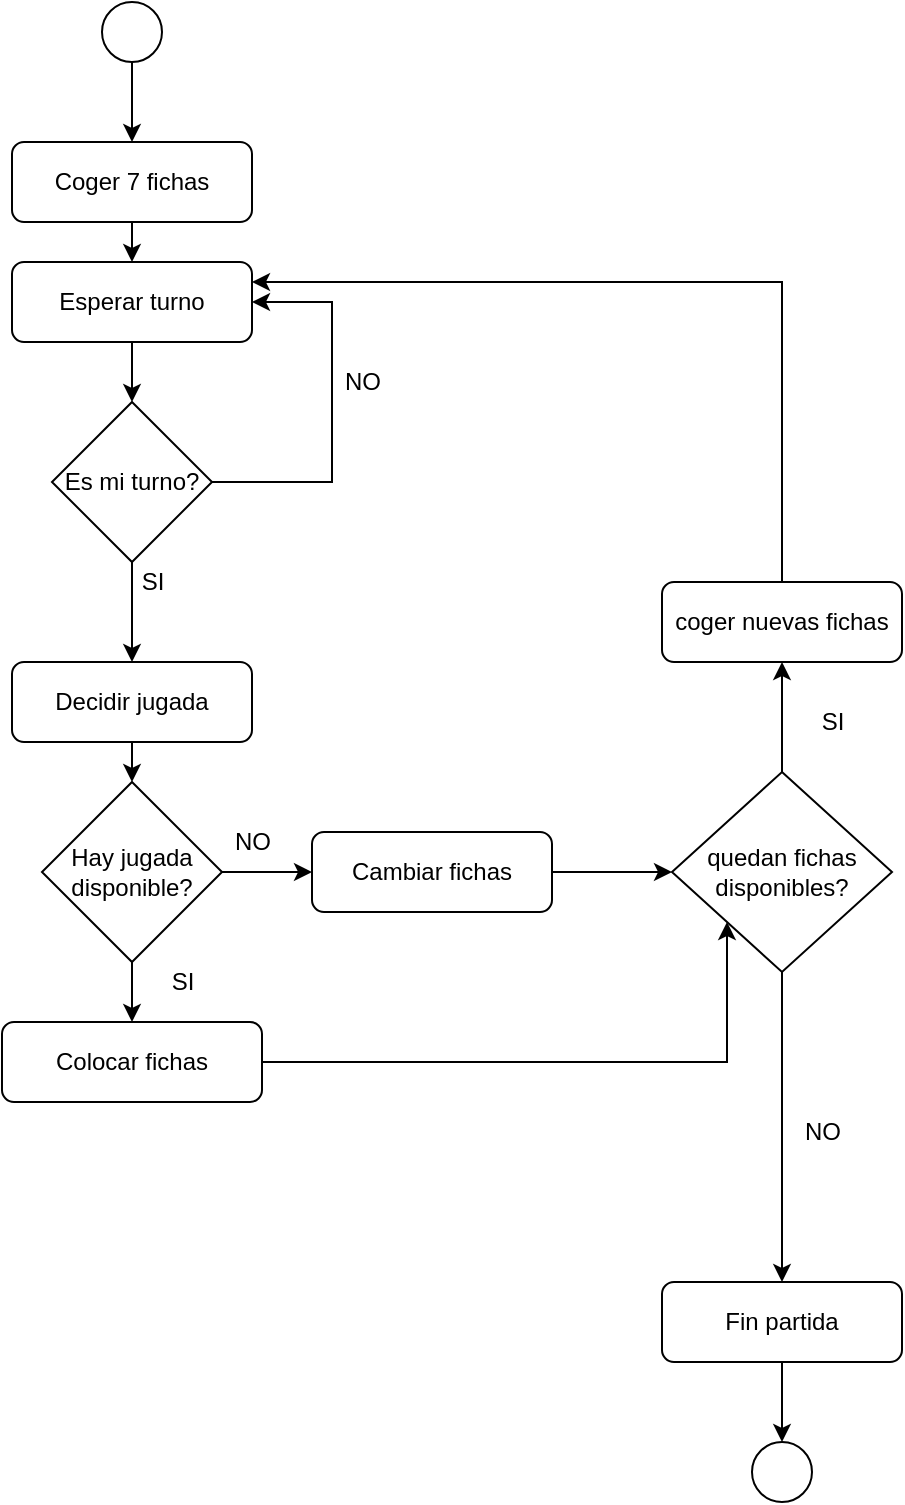 <mxfile version="14.5.10" type="github"><diagram id="C5RBs43oDa-KdzZeNtuy" name="Page-1"><mxGraphModel dx="1673" dy="885" grid="1" gridSize="10" guides="1" tooltips="1" connect="1" arrows="1" fold="1" page="1" pageScale="1" pageWidth="827" pageHeight="1169" math="0" shadow="0"><root><mxCell id="WIyWlLk6GJQsqaUBKTNV-0"/><mxCell id="WIyWlLk6GJQsqaUBKTNV-1" parent="WIyWlLk6GJQsqaUBKTNV-0"/><mxCell id="ImrE4aAvCi5O0tiW0bwu-5" style="edgeStyle=orthogonalEdgeStyle;rounded=0;orthogonalLoop=1;jettySize=auto;html=1;exitX=0.5;exitY=1;exitDx=0;exitDy=0;entryX=0.5;entryY=0;entryDx=0;entryDy=0;" edge="1" parent="WIyWlLk6GJQsqaUBKTNV-1" source="WIyWlLk6GJQsqaUBKTNV-3" target="ImrE4aAvCi5O0tiW0bwu-4"><mxGeometry relative="1" as="geometry"/></mxCell><mxCell id="WIyWlLk6GJQsqaUBKTNV-3" value="Coger 7 fichas" style="rounded=1;whiteSpace=wrap;html=1;fontSize=12;glass=0;strokeWidth=1;shadow=0;" parent="WIyWlLk6GJQsqaUBKTNV-1" vertex="1"><mxGeometry x="160" y="80" width="120" height="40" as="geometry"/></mxCell><mxCell id="ImrE4aAvCi5O0tiW0bwu-2" style="edgeStyle=orthogonalEdgeStyle;rounded=0;orthogonalLoop=1;jettySize=auto;html=1;exitX=0.5;exitY=1;exitDx=0;exitDy=0;entryX=0.5;entryY=0;entryDx=0;entryDy=0;" edge="1" parent="WIyWlLk6GJQsqaUBKTNV-1" source="ImrE4aAvCi5O0tiW0bwu-0" target="WIyWlLk6GJQsqaUBKTNV-3"><mxGeometry relative="1" as="geometry"/></mxCell><mxCell id="ImrE4aAvCi5O0tiW0bwu-0" value="" style="ellipse;whiteSpace=wrap;html=1;aspect=fixed;" vertex="1" parent="WIyWlLk6GJQsqaUBKTNV-1"><mxGeometry x="205" y="10" width="30" height="30" as="geometry"/></mxCell><mxCell id="ImrE4aAvCi5O0tiW0bwu-7" style="edgeStyle=orthogonalEdgeStyle;rounded=0;orthogonalLoop=1;jettySize=auto;html=1;exitX=1;exitY=0.5;exitDx=0;exitDy=0;entryX=1;entryY=0.5;entryDx=0;entryDy=0;" edge="1" parent="WIyWlLk6GJQsqaUBKTNV-1" source="ImrE4aAvCi5O0tiW0bwu-3" target="ImrE4aAvCi5O0tiW0bwu-4"><mxGeometry relative="1" as="geometry"><Array as="points"><mxPoint x="320" y="250"/><mxPoint x="320" y="160"/></Array></mxGeometry></mxCell><mxCell id="ImrE4aAvCi5O0tiW0bwu-16" style="edgeStyle=orthogonalEdgeStyle;rounded=0;orthogonalLoop=1;jettySize=auto;html=1;exitX=0.5;exitY=1;exitDx=0;exitDy=0;entryX=0.5;entryY=0;entryDx=0;entryDy=0;" edge="1" parent="WIyWlLk6GJQsqaUBKTNV-1" source="ImrE4aAvCi5O0tiW0bwu-3" target="ImrE4aAvCi5O0tiW0bwu-9"><mxGeometry relative="1" as="geometry"/></mxCell><mxCell id="ImrE4aAvCi5O0tiW0bwu-3" value="Es mi turno?" style="rhombus;whiteSpace=wrap;html=1;" vertex="1" parent="WIyWlLk6GJQsqaUBKTNV-1"><mxGeometry x="180" y="210" width="80" height="80" as="geometry"/></mxCell><mxCell id="ImrE4aAvCi5O0tiW0bwu-6" style="edgeStyle=orthogonalEdgeStyle;rounded=0;orthogonalLoop=1;jettySize=auto;html=1;exitX=0.5;exitY=1;exitDx=0;exitDy=0;entryX=0.5;entryY=0;entryDx=0;entryDy=0;" edge="1" parent="WIyWlLk6GJQsqaUBKTNV-1" source="ImrE4aAvCi5O0tiW0bwu-4" target="ImrE4aAvCi5O0tiW0bwu-3"><mxGeometry relative="1" as="geometry"/></mxCell><mxCell id="ImrE4aAvCi5O0tiW0bwu-4" value="Esperar turno" style="rounded=1;whiteSpace=wrap;html=1;fontSize=12;glass=0;strokeWidth=1;shadow=0;" vertex="1" parent="WIyWlLk6GJQsqaUBKTNV-1"><mxGeometry x="160" y="140" width="120" height="40" as="geometry"/></mxCell><mxCell id="ImrE4aAvCi5O0tiW0bwu-8" value="NO" style="text;html=1;align=center;verticalAlign=middle;resizable=0;points=[];autosize=1;strokeColor=none;" vertex="1" parent="WIyWlLk6GJQsqaUBKTNV-1"><mxGeometry x="320" y="190" width="30" height="20" as="geometry"/></mxCell><mxCell id="ImrE4aAvCi5O0tiW0bwu-18" style="edgeStyle=orthogonalEdgeStyle;rounded=0;orthogonalLoop=1;jettySize=auto;html=1;exitX=0.5;exitY=1;exitDx=0;exitDy=0;entryX=0.5;entryY=0;entryDx=0;entryDy=0;" edge="1" parent="WIyWlLk6GJQsqaUBKTNV-1" source="ImrE4aAvCi5O0tiW0bwu-9" target="ImrE4aAvCi5O0tiW0bwu-17"><mxGeometry relative="1" as="geometry"/></mxCell><mxCell id="ImrE4aAvCi5O0tiW0bwu-9" value="Decidir jugada" style="rounded=1;whiteSpace=wrap;html=1;fontSize=12;glass=0;strokeWidth=1;shadow=0;" vertex="1" parent="WIyWlLk6GJQsqaUBKTNV-1"><mxGeometry x="160" y="340" width="120" height="40" as="geometry"/></mxCell><mxCell id="ImrE4aAvCi5O0tiW0bwu-40" style="edgeStyle=orthogonalEdgeStyle;rounded=0;orthogonalLoop=1;jettySize=auto;html=1;exitX=1;exitY=0.5;exitDx=0;exitDy=0;entryX=0;entryY=1;entryDx=0;entryDy=0;" edge="1" parent="WIyWlLk6GJQsqaUBKTNV-1" source="ImrE4aAvCi5O0tiW0bwu-13" target="ImrE4aAvCi5O0tiW0bwu-15"><mxGeometry relative="1" as="geometry"/></mxCell><mxCell id="ImrE4aAvCi5O0tiW0bwu-13" value="Colocar fichas" style="rounded=1;whiteSpace=wrap;html=1;fontSize=12;glass=0;strokeWidth=1;shadow=0;" vertex="1" parent="WIyWlLk6GJQsqaUBKTNV-1"><mxGeometry x="155" y="520" width="130" height="40" as="geometry"/></mxCell><mxCell id="ImrE4aAvCi5O0tiW0bwu-29" style="edgeStyle=orthogonalEdgeStyle;rounded=0;orthogonalLoop=1;jettySize=auto;html=1;exitX=0.5;exitY=0;exitDx=0;exitDy=0;entryX=0.5;entryY=1;entryDx=0;entryDy=0;" edge="1" parent="WIyWlLk6GJQsqaUBKTNV-1" source="ImrE4aAvCi5O0tiW0bwu-15" target="ImrE4aAvCi5O0tiW0bwu-28"><mxGeometry relative="1" as="geometry"/></mxCell><mxCell id="ImrE4aAvCi5O0tiW0bwu-34" style="edgeStyle=orthogonalEdgeStyle;rounded=0;orthogonalLoop=1;jettySize=auto;html=1;exitX=0.5;exitY=1;exitDx=0;exitDy=0;entryX=0.5;entryY=0;entryDx=0;entryDy=0;" edge="1" parent="WIyWlLk6GJQsqaUBKTNV-1" source="ImrE4aAvCi5O0tiW0bwu-15" target="ImrE4aAvCi5O0tiW0bwu-33"><mxGeometry relative="1" as="geometry"/></mxCell><mxCell id="ImrE4aAvCi5O0tiW0bwu-15" value="quedan fichas disponibles?" style="rhombus;whiteSpace=wrap;html=1;" vertex="1" parent="WIyWlLk6GJQsqaUBKTNV-1"><mxGeometry x="490" y="395" width="110" height="100" as="geometry"/></mxCell><mxCell id="ImrE4aAvCi5O0tiW0bwu-22" style="edgeStyle=orthogonalEdgeStyle;rounded=0;orthogonalLoop=1;jettySize=auto;html=1;exitX=0.5;exitY=1;exitDx=0;exitDy=0;entryX=0.5;entryY=0;entryDx=0;entryDy=0;" edge="1" parent="WIyWlLk6GJQsqaUBKTNV-1" source="ImrE4aAvCi5O0tiW0bwu-17" target="ImrE4aAvCi5O0tiW0bwu-13"><mxGeometry relative="1" as="geometry"/></mxCell><mxCell id="ImrE4aAvCi5O0tiW0bwu-24" style="edgeStyle=orthogonalEdgeStyle;rounded=0;orthogonalLoop=1;jettySize=auto;html=1;exitX=1;exitY=0.5;exitDx=0;exitDy=0;entryX=0;entryY=0.5;entryDx=0;entryDy=0;" edge="1" parent="WIyWlLk6GJQsqaUBKTNV-1" source="ImrE4aAvCi5O0tiW0bwu-17" target="ImrE4aAvCi5O0tiW0bwu-23"><mxGeometry relative="1" as="geometry"/></mxCell><mxCell id="ImrE4aAvCi5O0tiW0bwu-17" value="Hay jugada disponible?" style="rhombus;whiteSpace=wrap;html=1;" vertex="1" parent="WIyWlLk6GJQsqaUBKTNV-1"><mxGeometry x="175" y="400" width="90" height="90" as="geometry"/></mxCell><mxCell id="ImrE4aAvCi5O0tiW0bwu-19" value="SI" style="text;html=1;align=center;verticalAlign=middle;resizable=0;points=[];autosize=1;strokeColor=none;" vertex="1" parent="WIyWlLk6GJQsqaUBKTNV-1"><mxGeometry x="215" y="290" width="30" height="20" as="geometry"/></mxCell><mxCell id="ImrE4aAvCi5O0tiW0bwu-21" value="SI" style="text;html=1;align=center;verticalAlign=middle;resizable=0;points=[];autosize=1;strokeColor=none;" vertex="1" parent="WIyWlLk6GJQsqaUBKTNV-1"><mxGeometry x="230" y="490" width="30" height="20" as="geometry"/></mxCell><mxCell id="ImrE4aAvCi5O0tiW0bwu-25" style="edgeStyle=orthogonalEdgeStyle;rounded=0;orthogonalLoop=1;jettySize=auto;html=1;exitX=1;exitY=0.5;exitDx=0;exitDy=0;entryX=0;entryY=0.5;entryDx=0;entryDy=0;" edge="1" parent="WIyWlLk6GJQsqaUBKTNV-1" source="ImrE4aAvCi5O0tiW0bwu-23" target="ImrE4aAvCi5O0tiW0bwu-15"><mxGeometry relative="1" as="geometry"/></mxCell><mxCell id="ImrE4aAvCi5O0tiW0bwu-23" value="Cambiar fichas" style="rounded=1;whiteSpace=wrap;html=1;fontSize=12;glass=0;strokeWidth=1;shadow=0;" vertex="1" parent="WIyWlLk6GJQsqaUBKTNV-1"><mxGeometry x="310" y="425" width="120" height="40" as="geometry"/></mxCell><mxCell id="ImrE4aAvCi5O0tiW0bwu-31" style="edgeStyle=orthogonalEdgeStyle;rounded=0;orthogonalLoop=1;jettySize=auto;html=1;exitX=0.5;exitY=0;exitDx=0;exitDy=0;entryX=1;entryY=0.25;entryDx=0;entryDy=0;" edge="1" parent="WIyWlLk6GJQsqaUBKTNV-1" source="ImrE4aAvCi5O0tiW0bwu-28" target="ImrE4aAvCi5O0tiW0bwu-4"><mxGeometry relative="1" as="geometry"/></mxCell><mxCell id="ImrE4aAvCi5O0tiW0bwu-28" value="coger nuevas fichas" style="rounded=1;whiteSpace=wrap;html=1;fontSize=12;glass=0;strokeWidth=1;shadow=0;" vertex="1" parent="WIyWlLk6GJQsqaUBKTNV-1"><mxGeometry x="485" y="300" width="120" height="40" as="geometry"/></mxCell><mxCell id="ImrE4aAvCi5O0tiW0bwu-30" value="SI" style="text;html=1;align=center;verticalAlign=middle;resizable=0;points=[];autosize=1;strokeColor=none;" vertex="1" parent="WIyWlLk6GJQsqaUBKTNV-1"><mxGeometry x="555" y="360" width="30" height="20" as="geometry"/></mxCell><mxCell id="ImrE4aAvCi5O0tiW0bwu-32" value="NO" style="text;html=1;align=center;verticalAlign=middle;resizable=0;points=[];autosize=1;strokeColor=none;" vertex="1" parent="WIyWlLk6GJQsqaUBKTNV-1"><mxGeometry x="265" y="420" width="30" height="20" as="geometry"/></mxCell><mxCell id="ImrE4aAvCi5O0tiW0bwu-36" style="edgeStyle=orthogonalEdgeStyle;rounded=0;orthogonalLoop=1;jettySize=auto;html=1;exitX=0.5;exitY=1;exitDx=0;exitDy=0;entryX=0.5;entryY=0;entryDx=0;entryDy=0;" edge="1" parent="WIyWlLk6GJQsqaUBKTNV-1" source="ImrE4aAvCi5O0tiW0bwu-33" target="ImrE4aAvCi5O0tiW0bwu-35"><mxGeometry relative="1" as="geometry"/></mxCell><mxCell id="ImrE4aAvCi5O0tiW0bwu-33" value="Fin partida" style="rounded=1;whiteSpace=wrap;html=1;fontSize=12;glass=0;strokeWidth=1;shadow=0;" vertex="1" parent="WIyWlLk6GJQsqaUBKTNV-1"><mxGeometry x="485" y="650" width="120" height="40" as="geometry"/></mxCell><mxCell id="ImrE4aAvCi5O0tiW0bwu-35" value="" style="ellipse;whiteSpace=wrap;html=1;aspect=fixed;" vertex="1" parent="WIyWlLk6GJQsqaUBKTNV-1"><mxGeometry x="530" y="730" width="30" height="30" as="geometry"/></mxCell><mxCell id="ImrE4aAvCi5O0tiW0bwu-41" value="NO" style="text;html=1;align=center;verticalAlign=middle;resizable=0;points=[];autosize=1;strokeColor=none;" vertex="1" parent="WIyWlLk6GJQsqaUBKTNV-1"><mxGeometry x="550" y="564.5" width="30" height="20" as="geometry"/></mxCell></root></mxGraphModel></diagram></mxfile>